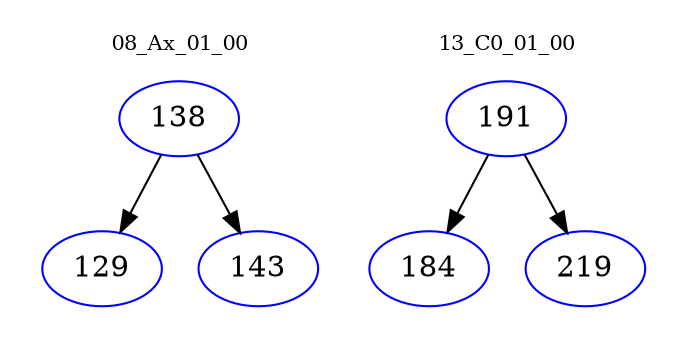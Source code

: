 digraph{
subgraph cluster_0 {
color = white
label = "08_Ax_01_00";
fontsize=10;
T0_138 [label="138", color="blue"]
T0_138 -> T0_129 [color="black"]
T0_129 [label="129", color="blue"]
T0_138 -> T0_143 [color="black"]
T0_143 [label="143", color="blue"]
}
subgraph cluster_1 {
color = white
label = "13_C0_01_00";
fontsize=10;
T1_191 [label="191", color="blue"]
T1_191 -> T1_184 [color="black"]
T1_184 [label="184", color="blue"]
T1_191 -> T1_219 [color="black"]
T1_219 [label="219", color="blue"]
}
}
